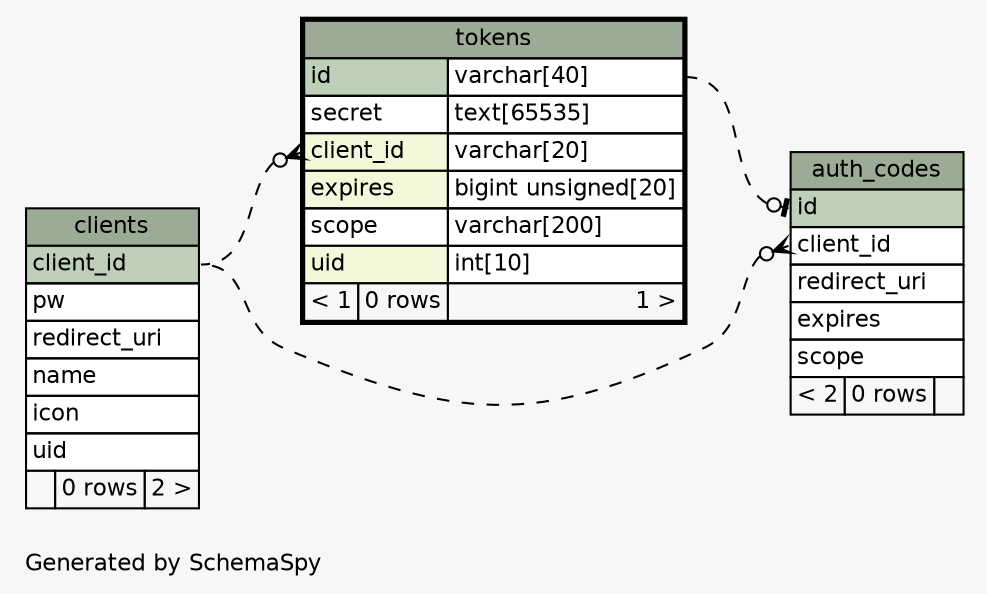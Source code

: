 // dot 2.26.3 on Linux 3.2.0-4-686-pae
// SchemaSpy rev 590
digraph "impliedTwoDegreesRelationshipsDiagram" {
  graph [
    rankdir="RL"
    bgcolor="#f7f7f7"
    label="\nGenerated by SchemaSpy"
    labeljust="l"
    nodesep="0.18"
    ranksep="0.46"
    fontname="Helvetica"
    fontsize="11"
  ];
  node [
    fontname="Helvetica"
    fontsize="11"
    shape="plaintext"
  ];
  edge [
    arrowsize="0.8"
  ];
  "auth_codes":"client_id":w -> "clients":"client_id":e [arrowhead=none dir=back arrowtail=crowodot style=dashed];
  "auth_codes":"id":w -> "tokens":"id.type":e [arrowhead=none dir=back arrowtail=teeodot style=dashed];
  "tokens":"client_id":w -> "clients":"client_id":e [arrowhead=none dir=back arrowtail=crowodot style=dashed];
  "auth_codes" [
    label=<
    <TABLE BORDER="0" CELLBORDER="1" CELLSPACING="0" BGCOLOR="#ffffff">
      <TR><TD COLSPAN="3" BGCOLOR="#9bab96" ALIGN="CENTER">auth_codes</TD></TR>
      <TR><TD PORT="id" COLSPAN="3" BGCOLOR="#bed1b8" ALIGN="LEFT">id</TD></TR>
      <TR><TD PORT="client_id" COLSPAN="3" ALIGN="LEFT">client_id</TD></TR>
      <TR><TD PORT="redirect_uri" COLSPAN="3" ALIGN="LEFT">redirect_uri</TD></TR>
      <TR><TD PORT="expires" COLSPAN="3" ALIGN="LEFT">expires</TD></TR>
      <TR><TD PORT="scope" COLSPAN="3" ALIGN="LEFT">scope</TD></TR>
      <TR><TD ALIGN="LEFT" BGCOLOR="#f7f7f7">&lt; 2</TD><TD ALIGN="RIGHT" BGCOLOR="#f7f7f7">0 rows</TD><TD ALIGN="RIGHT" BGCOLOR="#f7f7f7">  </TD></TR>
    </TABLE>>
    URL="auth_codes.html"
    tooltip="auth_codes"
  ];
  "clients" [
    label=<
    <TABLE BORDER="0" CELLBORDER="1" CELLSPACING="0" BGCOLOR="#ffffff">
      <TR><TD COLSPAN="3" BGCOLOR="#9bab96" ALIGN="CENTER">clients</TD></TR>
      <TR><TD PORT="client_id" COLSPAN="3" BGCOLOR="#bed1b8" ALIGN="LEFT">client_id</TD></TR>
      <TR><TD PORT="pw" COLSPAN="3" ALIGN="LEFT">pw</TD></TR>
      <TR><TD PORT="redirect_uri" COLSPAN="3" ALIGN="LEFT">redirect_uri</TD></TR>
      <TR><TD PORT="name" COLSPAN="3" ALIGN="LEFT">name</TD></TR>
      <TR><TD PORT="icon" COLSPAN="3" ALIGN="LEFT">icon</TD></TR>
      <TR><TD PORT="uid" COLSPAN="3" ALIGN="LEFT">uid</TD></TR>
      <TR><TD ALIGN="LEFT" BGCOLOR="#f7f7f7">  </TD><TD ALIGN="RIGHT" BGCOLOR="#f7f7f7">0 rows</TD><TD ALIGN="RIGHT" BGCOLOR="#f7f7f7">2 &gt;</TD></TR>
    </TABLE>>
    URL="clients.html"
    tooltip="clients"
  ];
  "tokens" [
    label=<
    <TABLE BORDER="2" CELLBORDER="1" CELLSPACING="0" BGCOLOR="#ffffff">
      <TR><TD COLSPAN="3" BGCOLOR="#9bab96" ALIGN="CENTER">tokens</TD></TR>
      <TR><TD PORT="id" COLSPAN="2" BGCOLOR="#bed1b8" ALIGN="LEFT">id</TD><TD PORT="id.type" ALIGN="LEFT">varchar[40]</TD></TR>
      <TR><TD PORT="secret" COLSPAN="2" ALIGN="LEFT">secret</TD><TD PORT="secret.type" ALIGN="LEFT">text[65535]</TD></TR>
      <TR><TD PORT="client_id" COLSPAN="2" BGCOLOR="#f4f7da" ALIGN="LEFT">client_id</TD><TD PORT="client_id.type" ALIGN="LEFT">varchar[20]</TD></TR>
      <TR><TD PORT="expires" COLSPAN="2" BGCOLOR="#f4f7da" ALIGN="LEFT">expires</TD><TD PORT="expires.type" ALIGN="LEFT">bigint unsigned[20]</TD></TR>
      <TR><TD PORT="scope" COLSPAN="2" ALIGN="LEFT">scope</TD><TD PORT="scope.type" ALIGN="LEFT">varchar[200]</TD></TR>
      <TR><TD PORT="uid" COLSPAN="2" BGCOLOR="#f4f7da" ALIGN="LEFT">uid</TD><TD PORT="uid.type" ALIGN="LEFT">int[10]</TD></TR>
      <TR><TD ALIGN="LEFT" BGCOLOR="#f7f7f7">&lt; 1</TD><TD ALIGN="RIGHT" BGCOLOR="#f7f7f7">0 rows</TD><TD ALIGN="RIGHT" BGCOLOR="#f7f7f7">1 &gt;</TD></TR>
    </TABLE>>
    URL="tokens.html"
    tooltip="tokens"
  ];
}
